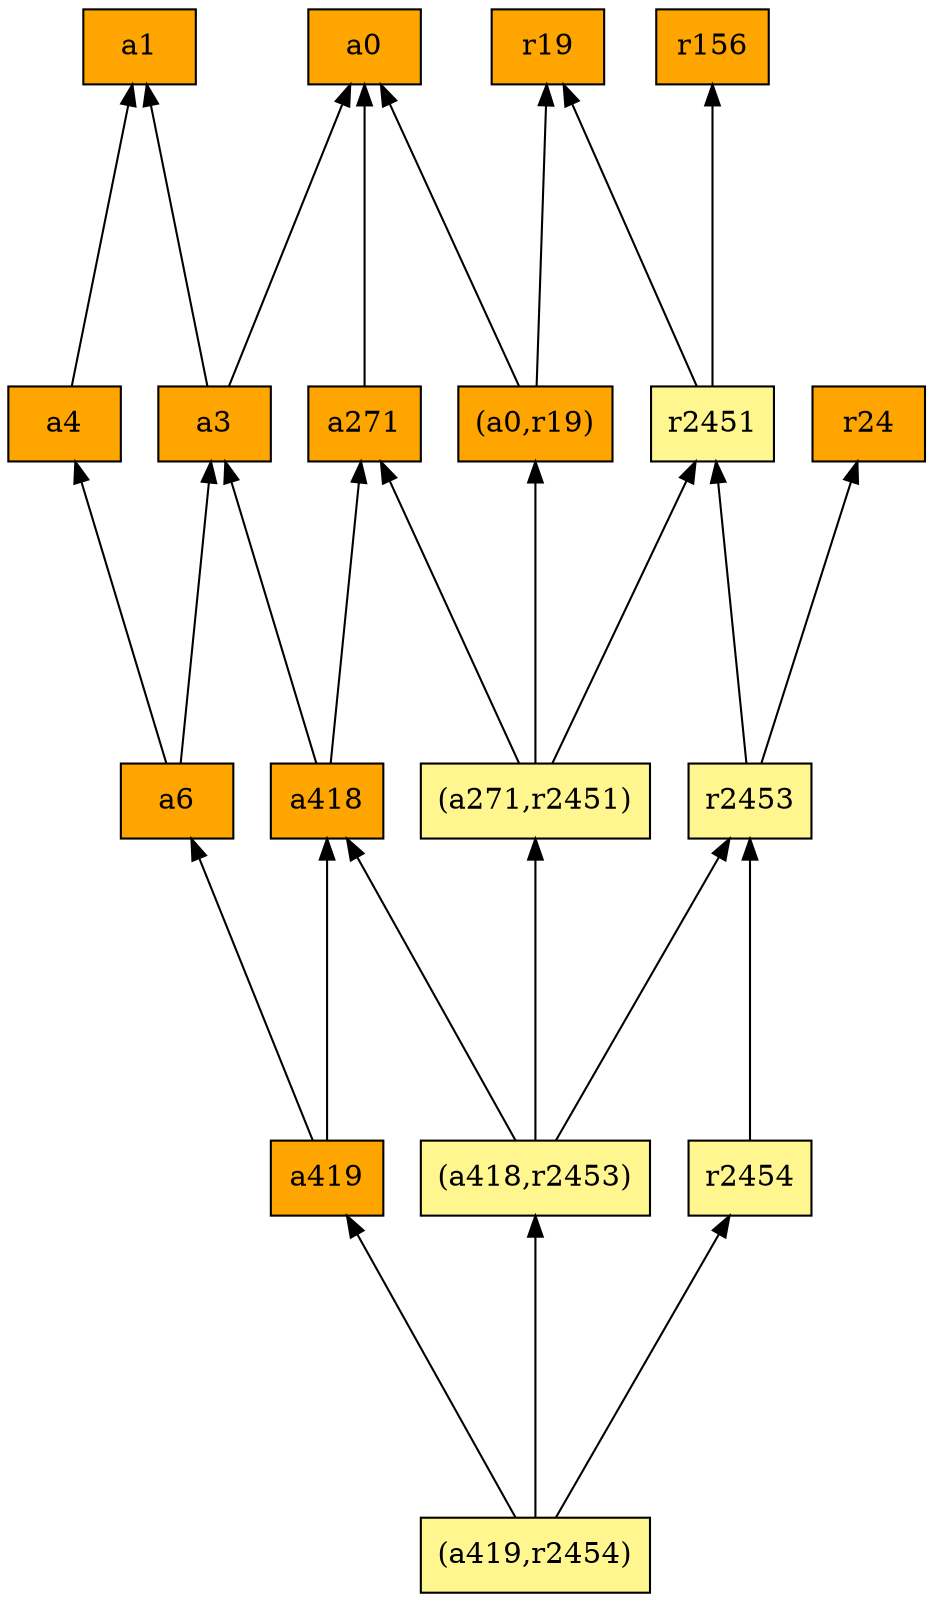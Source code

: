 digraph G {
rankdir=BT;ranksep="2.0";
"r2453" [shape=record,fillcolor=khaki1,style=filled,label="{r2453}"];
"a3" [shape=record,fillcolor=orange,style=filled,label="{a3}"];
"r2451" [shape=record,fillcolor=khaki1,style=filled,label="{r2451}"];
"r2454" [shape=record,fillcolor=khaki1,style=filled,label="{r2454}"];
"(a271,r2451)" [shape=record,fillcolor=khaki1,style=filled,label="{(a271,r2451)}"];
"a419" [shape=record,fillcolor=orange,style=filled,label="{a419}"];
"a1" [shape=record,fillcolor=orange,style=filled,label="{a1}"];
"a271" [shape=record,fillcolor=orange,style=filled,label="{a271}"];
"(a0,r19)" [shape=record,fillcolor=orange,style=filled,label="{(a0,r19)}"];
"(a419,r2454)" [shape=record,fillcolor=khaki1,style=filled,label="{(a419,r2454)}"];
"a4" [shape=record,fillcolor=orange,style=filled,label="{a4}"];
"r24" [shape=record,fillcolor=orange,style=filled,label="{r24}"];
"r19" [shape=record,fillcolor=orange,style=filled,label="{r19}"];
"a6" [shape=record,fillcolor=orange,style=filled,label="{a6}"];
"(a418,r2453)" [shape=record,fillcolor=khaki1,style=filled,label="{(a418,r2453)}"];
"r156" [shape=record,fillcolor=orange,style=filled,label="{r156}"];
"a0" [shape=record,fillcolor=orange,style=filled,label="{a0}"];
"a418" [shape=record,fillcolor=orange,style=filled,label="{a418}"];
"r2453" -> "r24"
"r2453" -> "r2451"
"a3" -> "a1"
"a3" -> "a0"
"r2451" -> "r19"
"r2451" -> "r156"
"r2454" -> "r2453"
"(a271,r2451)" -> "a271"
"(a271,r2451)" -> "r2451"
"(a271,r2451)" -> "(a0,r19)"
"a419" -> "a6"
"a419" -> "a418"
"a271" -> "a0"
"(a0,r19)" -> "a0"
"(a0,r19)" -> "r19"
"(a419,r2454)" -> "a419"
"(a419,r2454)" -> "r2454"
"(a419,r2454)" -> "(a418,r2453)"
"a4" -> "a1"
"a6" -> "a4"
"a6" -> "a3"
"(a418,r2453)" -> "a418"
"(a418,r2453)" -> "r2453"
"(a418,r2453)" -> "(a271,r2451)"
"a418" -> "a271"
"a418" -> "a3"
}
